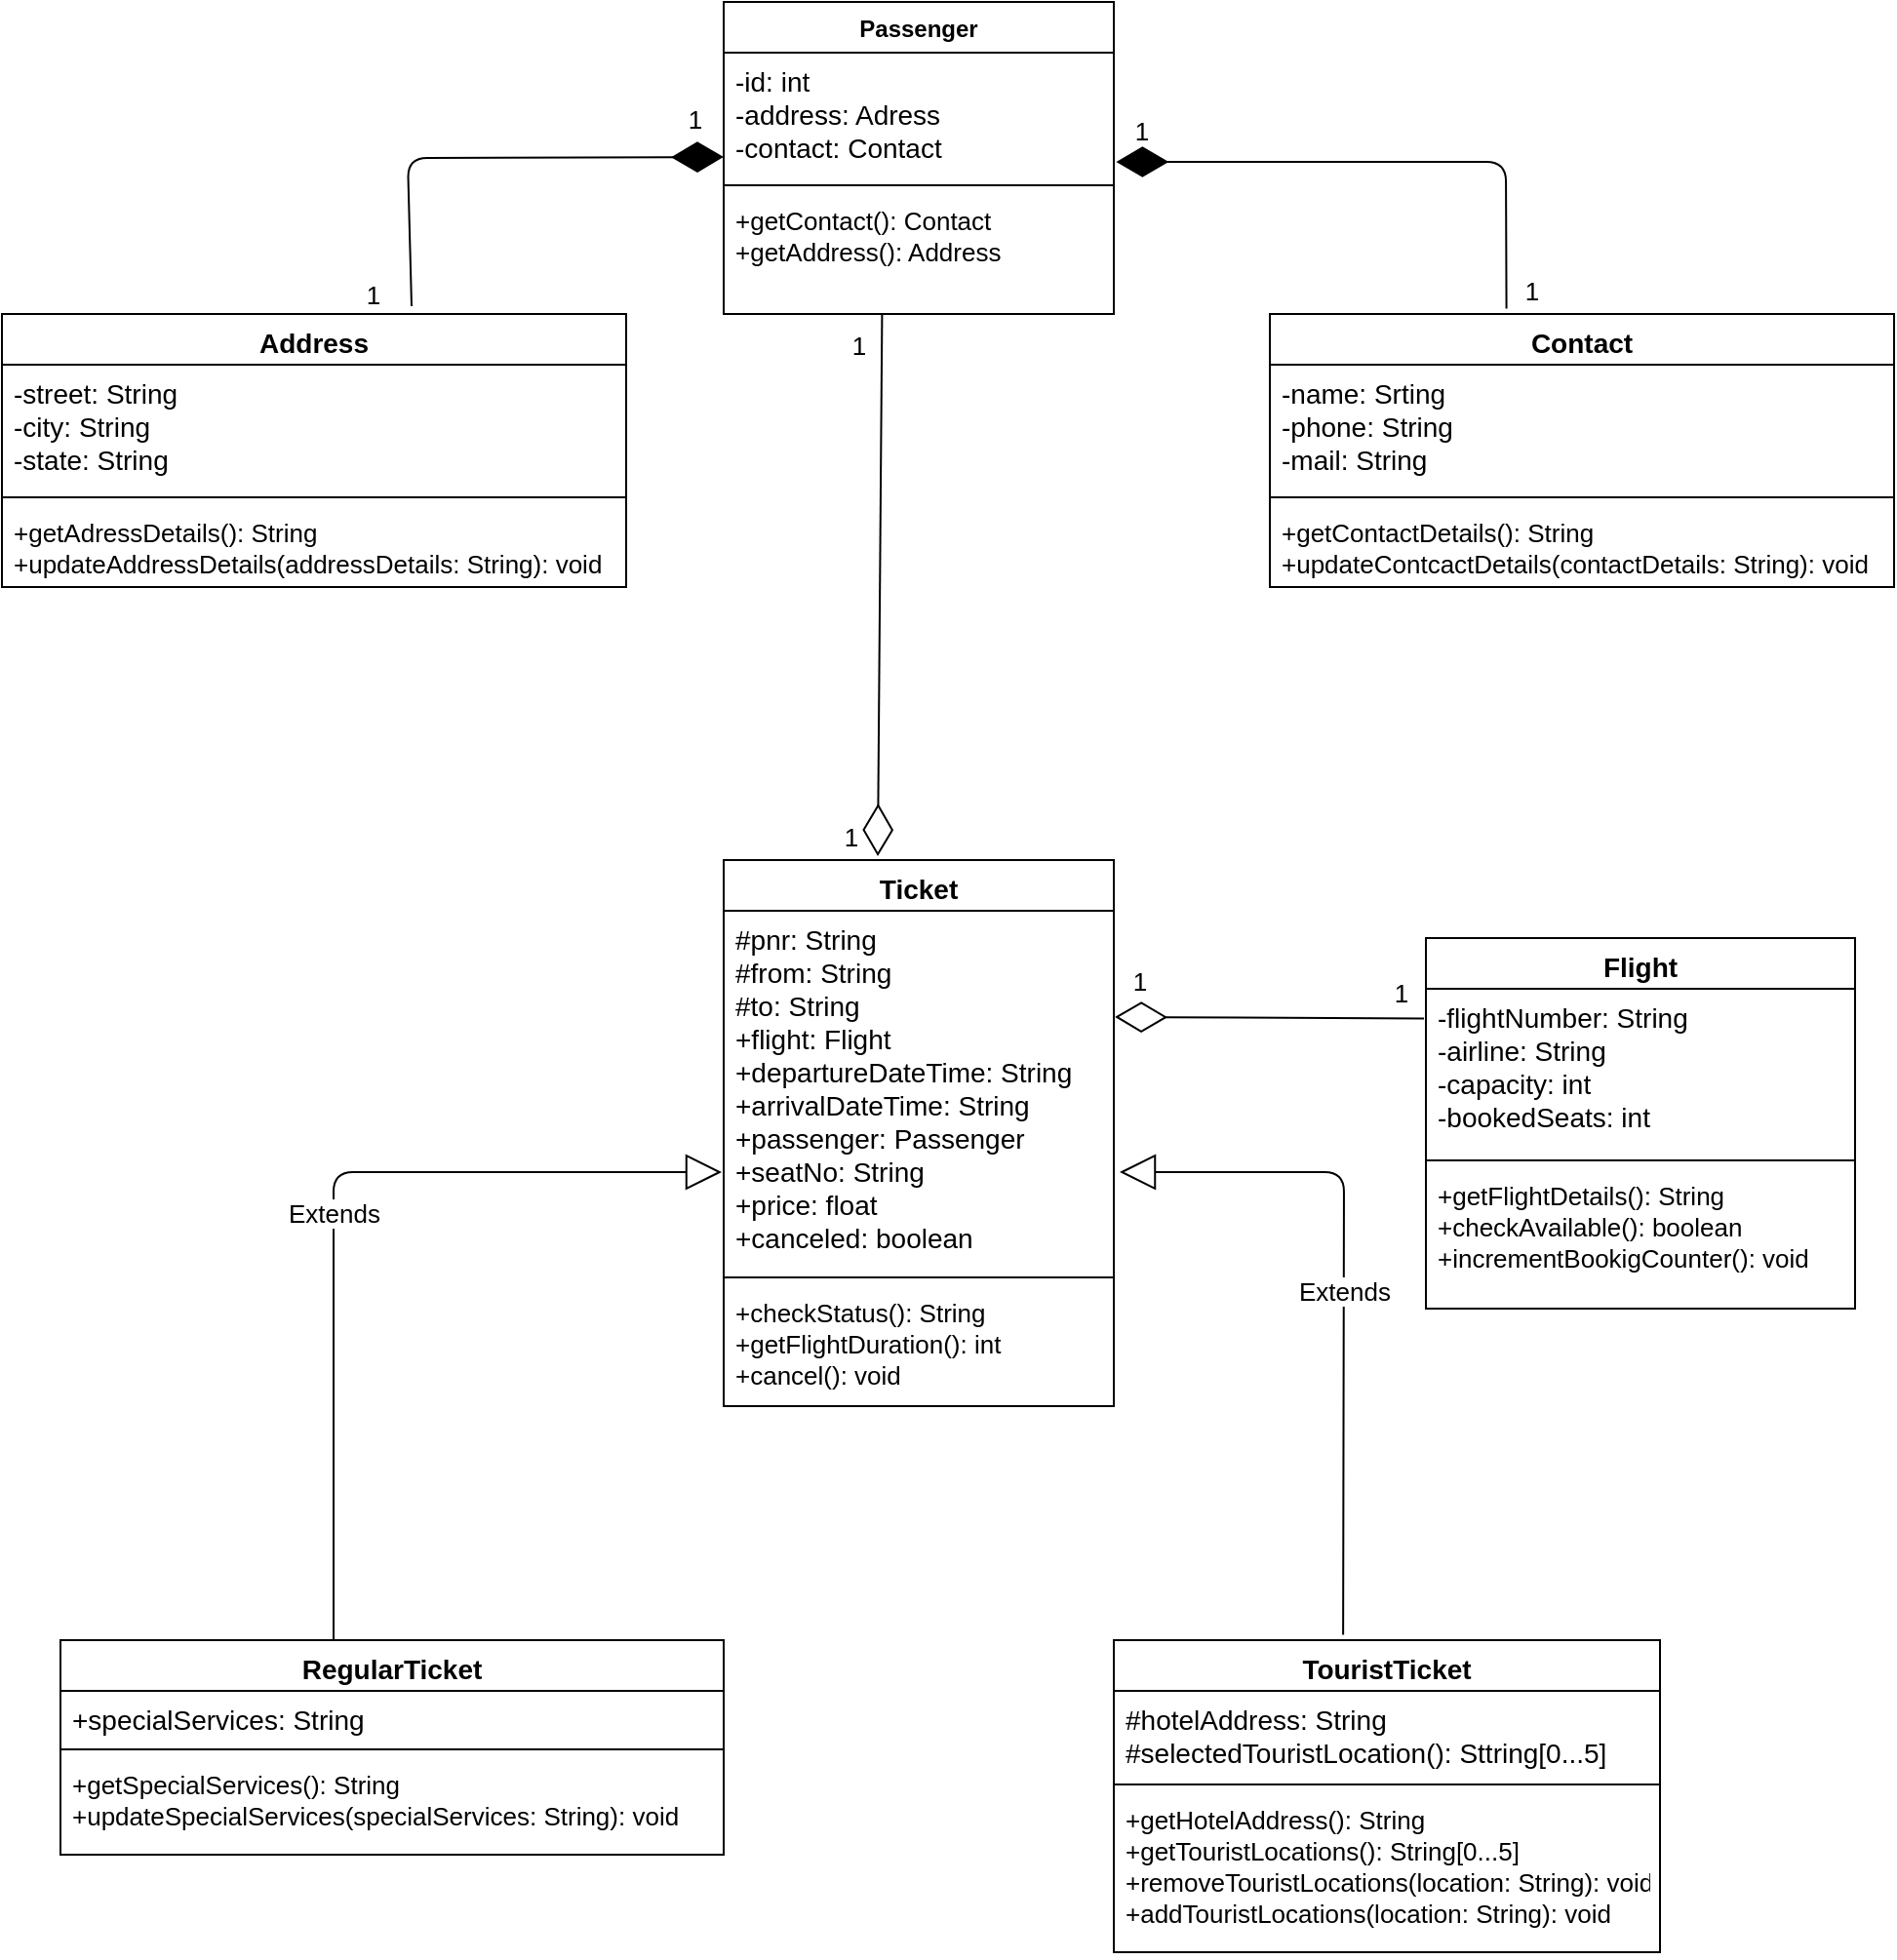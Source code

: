 <mxfile version="14.9.6" type="device"><diagram id="C5RBs43oDa-KdzZeNtuy" name="Page-1"><mxGraphModel dx="1024" dy="592" grid="1" gridSize="10" guides="1" tooltips="1" connect="1" arrows="1" fold="1" page="1" pageScale="1" pageWidth="827" pageHeight="1169" math="0" shadow="0"><root><mxCell id="WIyWlLk6GJQsqaUBKTNV-0"/><mxCell id="WIyWlLk6GJQsqaUBKTNV-1" parent="WIyWlLk6GJQsqaUBKTNV-0"/><mxCell id="q4WbUZYlt6BksxUpuBm2-0" value="Passenger" style="swimlane;fontStyle=1;align=center;verticalAlign=top;childLayout=stackLayout;horizontal=1;startSize=26;horizontalStack=0;resizeParent=1;resizeParentMax=0;resizeLast=0;collapsible=1;marginBottom=0;" parent="WIyWlLk6GJQsqaUBKTNV-1" vertex="1"><mxGeometry x="600" y="119" width="200" height="160" as="geometry"/></mxCell><mxCell id="q4WbUZYlt6BksxUpuBm2-1" value="-id: int&#10;-address: Adress&#10;-contact: Contact" style="text;strokeColor=none;fillColor=none;align=left;verticalAlign=top;spacingLeft=4;spacingRight=4;overflow=hidden;rotatable=0;points=[[0,0.5],[1,0.5]];portConstraint=eastwest;fontSize=14;" parent="q4WbUZYlt6BksxUpuBm2-0" vertex="1"><mxGeometry y="26" width="200" height="64" as="geometry"/></mxCell><mxCell id="q4WbUZYlt6BksxUpuBm2-2" value="" style="line;strokeWidth=1;fillColor=none;align=left;verticalAlign=middle;spacingTop=-1;spacingLeft=3;spacingRight=3;rotatable=0;labelPosition=right;points=[];portConstraint=eastwest;" parent="q4WbUZYlt6BksxUpuBm2-0" vertex="1"><mxGeometry y="90" width="200" height="8" as="geometry"/></mxCell><mxCell id="q4WbUZYlt6BksxUpuBm2-3" value="+getContact(): Contact&#10;+getAddress(): Address" style="text;strokeColor=none;fillColor=none;align=left;verticalAlign=top;spacingLeft=4;spacingRight=4;overflow=hidden;rotatable=0;points=[[0,0.5],[1,0.5]];portConstraint=eastwest;fontSize=13;" parent="q4WbUZYlt6BksxUpuBm2-0" vertex="1"><mxGeometry y="98" width="200" height="62" as="geometry"/></mxCell><mxCell id="q4WbUZYlt6BksxUpuBm2-4" value="Contact" style="swimlane;fontStyle=1;align=center;verticalAlign=top;childLayout=stackLayout;horizontal=1;startSize=26;horizontalStack=0;resizeParent=1;resizeParentMax=0;resizeLast=0;collapsible=1;marginBottom=0;fontSize=14;" parent="WIyWlLk6GJQsqaUBKTNV-1" vertex="1"><mxGeometry x="880" y="279" width="320" height="140" as="geometry"/></mxCell><mxCell id="q4WbUZYlt6BksxUpuBm2-5" value="-name: Srting&#10;-phone: String&#10;-mail: String" style="text;strokeColor=none;fillColor=none;align=left;verticalAlign=top;spacingLeft=4;spacingRight=4;overflow=hidden;rotatable=0;points=[[0,0.5],[1,0.5]];portConstraint=eastwest;fontSize=14;" parent="q4WbUZYlt6BksxUpuBm2-4" vertex="1"><mxGeometry y="26" width="320" height="64" as="geometry"/></mxCell><mxCell id="q4WbUZYlt6BksxUpuBm2-6" value="" style="line;strokeWidth=1;fillColor=none;align=left;verticalAlign=middle;spacingTop=-1;spacingLeft=3;spacingRight=3;rotatable=0;labelPosition=right;points=[];portConstraint=eastwest;" parent="q4WbUZYlt6BksxUpuBm2-4" vertex="1"><mxGeometry y="90" width="320" height="8" as="geometry"/></mxCell><mxCell id="q4WbUZYlt6BksxUpuBm2-7" value="+getContactDetails(): String&#10;+updateContcactDetails(contactDetails: String): void" style="text;strokeColor=none;fillColor=none;align=left;verticalAlign=top;spacingLeft=4;spacingRight=4;overflow=hidden;rotatable=0;points=[[0,0.5],[1,0.5]];portConstraint=eastwest;fontSize=13;" parent="q4WbUZYlt6BksxUpuBm2-4" vertex="1"><mxGeometry y="98" width="320" height="42" as="geometry"/></mxCell><mxCell id="q4WbUZYlt6BksxUpuBm2-8" value="Address" style="swimlane;fontStyle=1;align=center;verticalAlign=top;childLayout=stackLayout;horizontal=1;startSize=26;horizontalStack=0;resizeParent=1;resizeParentMax=0;resizeLast=0;collapsible=1;marginBottom=0;fontSize=14;" parent="WIyWlLk6GJQsqaUBKTNV-1" vertex="1"><mxGeometry x="230" y="279" width="320" height="140" as="geometry"/></mxCell><mxCell id="q4WbUZYlt6BksxUpuBm2-9" value="-street: String&#10;-city: String&#10;-state: String" style="text;strokeColor=none;fillColor=none;align=left;verticalAlign=top;spacingLeft=4;spacingRight=4;overflow=hidden;rotatable=0;points=[[0,0.5],[1,0.5]];portConstraint=eastwest;fontSize=14;" parent="q4WbUZYlt6BksxUpuBm2-8" vertex="1"><mxGeometry y="26" width="320" height="64" as="geometry"/></mxCell><mxCell id="q4WbUZYlt6BksxUpuBm2-10" value="" style="line;strokeWidth=1;fillColor=none;align=left;verticalAlign=middle;spacingTop=-1;spacingLeft=3;spacingRight=3;rotatable=0;labelPosition=right;points=[];portConstraint=eastwest;" parent="q4WbUZYlt6BksxUpuBm2-8" vertex="1"><mxGeometry y="90" width="320" height="8" as="geometry"/></mxCell><mxCell id="q4WbUZYlt6BksxUpuBm2-11" value="+getAdressDetails(): String&#10;+updateAddressDetails(addressDetails: String): void" style="text;strokeColor=none;fillColor=none;align=left;verticalAlign=top;spacingLeft=4;spacingRight=4;overflow=hidden;rotatable=0;points=[[0,0.5],[1,0.5]];portConstraint=eastwest;fontSize=13;" parent="q4WbUZYlt6BksxUpuBm2-8" vertex="1"><mxGeometry y="98" width="320" height="42" as="geometry"/></mxCell><mxCell id="q4WbUZYlt6BksxUpuBm2-12" value="Ticket" style="swimlane;fontStyle=1;align=center;verticalAlign=top;childLayout=stackLayout;horizontal=1;startSize=26;horizontalStack=0;resizeParent=1;resizeParentMax=0;resizeLast=0;collapsible=1;marginBottom=0;fontSize=14;" parent="WIyWlLk6GJQsqaUBKTNV-1" vertex="1"><mxGeometry x="600" y="559" width="200" height="280" as="geometry"/></mxCell><mxCell id="q4WbUZYlt6BksxUpuBm2-13" value="#pnr: String&#10;#from: String&#10;#to: String&#10;+flight: Flight&#10;+departureDateTime: String&#10;+arrivalDateTime: String&#10;+passenger: Passenger&#10;+seatNo: String&#10;+price: float&#10;+canceled: boolean" style="text;strokeColor=none;fillColor=none;align=left;verticalAlign=top;spacingLeft=4;spacingRight=4;overflow=hidden;rotatable=0;points=[[0,0.5],[1,0.5]];portConstraint=eastwest;fontSize=14;" parent="q4WbUZYlt6BksxUpuBm2-12" vertex="1"><mxGeometry y="26" width="200" height="184" as="geometry"/></mxCell><mxCell id="q4WbUZYlt6BksxUpuBm2-14" value="" style="line;strokeWidth=1;fillColor=none;align=left;verticalAlign=middle;spacingTop=-1;spacingLeft=3;spacingRight=3;rotatable=0;labelPosition=right;points=[];portConstraint=eastwest;" parent="q4WbUZYlt6BksxUpuBm2-12" vertex="1"><mxGeometry y="210" width="200" height="8" as="geometry"/></mxCell><mxCell id="q4WbUZYlt6BksxUpuBm2-15" value="+checkStatus(): String&#10;+getFlightDuration(): int&#10;+cancel(): void" style="text;strokeColor=none;fillColor=none;align=left;verticalAlign=top;spacingLeft=4;spacingRight=4;overflow=hidden;rotatable=0;points=[[0,0.5],[1,0.5]];portConstraint=eastwest;fontSize=13;" parent="q4WbUZYlt6BksxUpuBm2-12" vertex="1"><mxGeometry y="218" width="200" height="62" as="geometry"/></mxCell><mxCell id="q4WbUZYlt6BksxUpuBm2-16" value="Flight" style="swimlane;fontStyle=1;align=center;verticalAlign=top;childLayout=stackLayout;horizontal=1;startSize=26;horizontalStack=0;resizeParent=1;resizeParentMax=0;resizeLast=0;collapsible=1;marginBottom=0;fontSize=14;" parent="WIyWlLk6GJQsqaUBKTNV-1" vertex="1"><mxGeometry x="960" y="599" width="220" height="190" as="geometry"/></mxCell><mxCell id="q4WbUZYlt6BksxUpuBm2-17" value="-flightNumber: String&#10;-airline: String&#10;-capacity: int&#10;-bookedSeats: int" style="text;strokeColor=none;fillColor=none;align=left;verticalAlign=top;spacingLeft=4;spacingRight=4;overflow=hidden;rotatable=0;points=[[0,0.5],[1,0.5]];portConstraint=eastwest;fontSize=14;" parent="q4WbUZYlt6BksxUpuBm2-16" vertex="1"><mxGeometry y="26" width="220" height="84" as="geometry"/></mxCell><mxCell id="q4WbUZYlt6BksxUpuBm2-18" value="" style="line;strokeWidth=1;fillColor=none;align=left;verticalAlign=middle;spacingTop=-1;spacingLeft=3;spacingRight=3;rotatable=0;labelPosition=right;points=[];portConstraint=eastwest;" parent="q4WbUZYlt6BksxUpuBm2-16" vertex="1"><mxGeometry y="110" width="220" height="8" as="geometry"/></mxCell><mxCell id="q4WbUZYlt6BksxUpuBm2-19" value="+getFlightDetails(): String&#10;+checkAvailable(): boolean&#10;+incrementBookigCounter(): void" style="text;strokeColor=none;fillColor=none;align=left;verticalAlign=top;spacingLeft=4;spacingRight=4;overflow=hidden;rotatable=0;points=[[0,0.5],[1,0.5]];portConstraint=eastwest;fontSize=13;" parent="q4WbUZYlt6BksxUpuBm2-16" vertex="1"><mxGeometry y="118" width="220" height="72" as="geometry"/></mxCell><mxCell id="q4WbUZYlt6BksxUpuBm2-20" value="RegularTicket" style="swimlane;fontStyle=1;align=center;verticalAlign=top;childLayout=stackLayout;horizontal=1;startSize=26;horizontalStack=0;resizeParent=1;resizeParentMax=0;resizeLast=0;collapsible=1;marginBottom=0;fontSize=14;" parent="WIyWlLk6GJQsqaUBKTNV-1" vertex="1"><mxGeometry x="260" y="959" width="340" height="110" as="geometry"/></mxCell><mxCell id="q4WbUZYlt6BksxUpuBm2-21" value="+specialServices: String" style="text;strokeColor=none;fillColor=none;align=left;verticalAlign=top;spacingLeft=4;spacingRight=4;overflow=hidden;rotatable=0;points=[[0,0.5],[1,0.5]];portConstraint=eastwest;fontSize=14;" parent="q4WbUZYlt6BksxUpuBm2-20" vertex="1"><mxGeometry y="26" width="340" height="26" as="geometry"/></mxCell><mxCell id="q4WbUZYlt6BksxUpuBm2-22" value="" style="line;strokeWidth=1;fillColor=none;align=left;verticalAlign=middle;spacingTop=-1;spacingLeft=3;spacingRight=3;rotatable=0;labelPosition=right;points=[];portConstraint=eastwest;" parent="q4WbUZYlt6BksxUpuBm2-20" vertex="1"><mxGeometry y="52" width="340" height="8" as="geometry"/></mxCell><mxCell id="q4WbUZYlt6BksxUpuBm2-23" value="+getSpecialServices(): String&#10;+updateSpecialServices(specialServices: String): void" style="text;strokeColor=none;fillColor=none;align=left;verticalAlign=top;spacingLeft=4;spacingRight=4;overflow=hidden;rotatable=0;points=[[0,0.5],[1,0.5]];portConstraint=eastwest;fontSize=13;" parent="q4WbUZYlt6BksxUpuBm2-20" vertex="1"><mxGeometry y="60" width="340" height="50" as="geometry"/></mxCell><mxCell id="q4WbUZYlt6BksxUpuBm2-24" value="TouristTicket" style="swimlane;fontStyle=1;align=center;verticalAlign=top;childLayout=stackLayout;horizontal=1;startSize=26;horizontalStack=0;resizeParent=1;resizeParentMax=0;resizeLast=0;collapsible=1;marginBottom=0;fontSize=14;" parent="WIyWlLk6GJQsqaUBKTNV-1" vertex="1"><mxGeometry x="800" y="959" width="280" height="160" as="geometry"/></mxCell><mxCell id="q4WbUZYlt6BksxUpuBm2-25" value="#hotelAddress: String&#10;#selectedTouristLocation(): Sttring[0...5]" style="text;strokeColor=none;fillColor=none;align=left;verticalAlign=top;spacingLeft=4;spacingRight=4;overflow=hidden;rotatable=0;points=[[0,0.5],[1,0.5]];portConstraint=eastwest;fontSize=14;" parent="q4WbUZYlt6BksxUpuBm2-24" vertex="1"><mxGeometry y="26" width="280" height="44" as="geometry"/></mxCell><mxCell id="q4WbUZYlt6BksxUpuBm2-26" value="" style="line;strokeWidth=1;fillColor=none;align=left;verticalAlign=middle;spacingTop=-1;spacingLeft=3;spacingRight=3;rotatable=0;labelPosition=right;points=[];portConstraint=eastwest;" parent="q4WbUZYlt6BksxUpuBm2-24" vertex="1"><mxGeometry y="70" width="280" height="8" as="geometry"/></mxCell><mxCell id="q4WbUZYlt6BksxUpuBm2-27" value="+getHotelAddress(): String&#10;+getTouristLocations(): String[0...5]&#10;+removeTouristLocations(location: String): void&#10;+addTouristLocations(location: String): void" style="text;strokeColor=none;fillColor=none;align=left;verticalAlign=top;spacingLeft=4;spacingRight=4;overflow=hidden;rotatable=0;points=[[0,0.5],[1,0.5]];portConstraint=eastwest;fontSize=13;" parent="q4WbUZYlt6BksxUpuBm2-24" vertex="1"><mxGeometry y="78" width="280" height="82" as="geometry"/></mxCell><mxCell id="q4WbUZYlt6BksxUpuBm2-28" value="" style="endArrow=diamondThin;endFill=1;endSize=24;html=1;fontSize=13;" parent="WIyWlLk6GJQsqaUBKTNV-1" edge="1"><mxGeometry width="160" relative="1" as="geometry"><mxPoint x="440" y="275" as="sourcePoint"/><mxPoint x="600" y="198.5" as="targetPoint"/><Array as="points"><mxPoint x="438" y="199"/></Array></mxGeometry></mxCell><mxCell id="q4WbUZYlt6BksxUpuBm2-29" value="1" style="text;html=1;align=center;verticalAlign=middle;resizable=0;points=[];autosize=1;strokeColor=none;fontSize=13;" parent="WIyWlLk6GJQsqaUBKTNV-1" vertex="1"><mxGeometry x="410" y="259" width="20" height="20" as="geometry"/></mxCell><mxCell id="q4WbUZYlt6BksxUpuBm2-30" value="1" style="text;html=1;align=center;verticalAlign=middle;resizable=0;points=[];autosize=1;strokeColor=none;fontSize=13;" parent="WIyWlLk6GJQsqaUBKTNV-1" vertex="1"><mxGeometry x="575" y="169" width="20" height="20" as="geometry"/></mxCell><mxCell id="q4WbUZYlt6BksxUpuBm2-31" value="" style="endArrow=diamondThin;endFill=1;endSize=24;html=1;fontSize=13;entryX=1.006;entryY=0.875;entryDx=0;entryDy=0;entryPerimeter=0;exitX=0.379;exitY=-0.02;exitDx=0;exitDy=0;exitPerimeter=0;" parent="WIyWlLk6GJQsqaUBKTNV-1" source="q4WbUZYlt6BksxUpuBm2-4" target="q4WbUZYlt6BksxUpuBm2-1" edge="1"><mxGeometry width="160" relative="1" as="geometry"><mxPoint x="920" y="198.5" as="sourcePoint"/><mxPoint x="1080" y="198.5" as="targetPoint"/><Array as="points"><mxPoint x="1001" y="201"/></Array></mxGeometry></mxCell><mxCell id="q4WbUZYlt6BksxUpuBm2-33" value="1" style="text;html=1;align=center;verticalAlign=middle;resizable=0;points=[];autosize=1;strokeColor=none;fontSize=13;" parent="WIyWlLk6GJQsqaUBKTNV-1" vertex="1"><mxGeometry x="804" y="175" width="20" height="20" as="geometry"/></mxCell><mxCell id="q4WbUZYlt6BksxUpuBm2-34" value="1" style="text;html=1;align=center;verticalAlign=middle;resizable=0;points=[];autosize=1;strokeColor=none;fontSize=13;" parent="WIyWlLk6GJQsqaUBKTNV-1" vertex="1"><mxGeometry x="1004" y="257" width="20" height="20" as="geometry"/></mxCell><mxCell id="q4WbUZYlt6BksxUpuBm2-35" value="" style="endArrow=diamondThin;endFill=0;endSize=24;html=1;fontSize=13;exitX=0.406;exitY=1.032;exitDx=0;exitDy=0;exitPerimeter=0;" parent="WIyWlLk6GJQsqaUBKTNV-1" edge="1"><mxGeometry width="160" relative="1" as="geometry"><mxPoint x="681.2" y="278.984" as="sourcePoint"/><mxPoint x="679" y="557" as="targetPoint"/></mxGeometry></mxCell><mxCell id="q4WbUZYlt6BksxUpuBm2-36" value="1" style="text;html=1;align=center;verticalAlign=middle;resizable=0;points=[];autosize=1;strokeColor=none;fontSize=13;" parent="WIyWlLk6GJQsqaUBKTNV-1" vertex="1"><mxGeometry x="655" y="537" width="20" height="20" as="geometry"/></mxCell><mxCell id="q4WbUZYlt6BksxUpuBm2-37" value="1" style="text;html=1;align=center;verticalAlign=middle;resizable=0;points=[];autosize=1;strokeColor=none;fontSize=13;" parent="WIyWlLk6GJQsqaUBKTNV-1" vertex="1"><mxGeometry x="659" y="285" width="20" height="20" as="geometry"/></mxCell><mxCell id="q4WbUZYlt6BksxUpuBm2-38" value="Extends" style="endArrow=block;endSize=16;endFill=0;html=1;fontSize=13;" parent="WIyWlLk6GJQsqaUBKTNV-1" edge="1"><mxGeometry width="160" relative="1" as="geometry"><mxPoint x="400" y="959" as="sourcePoint"/><mxPoint x="599" y="719" as="targetPoint"/><Array as="points"><mxPoint x="400" y="719"/></Array></mxGeometry></mxCell><mxCell id="q4WbUZYlt6BksxUpuBm2-39" value="Extends" style="endArrow=block;endSize=16;endFill=0;html=1;fontSize=13;exitX=0.427;exitY=-0.017;exitDx=0;exitDy=0;exitPerimeter=0;" parent="WIyWlLk6GJQsqaUBKTNV-1" edge="1"><mxGeometry width="160" relative="1" as="geometry"><mxPoint x="917.56" y="956.28" as="sourcePoint"/><mxPoint x="803" y="719" as="targetPoint"/><Array as="points"><mxPoint x="918" y="719"/></Array></mxGeometry></mxCell><mxCell id="q4WbUZYlt6BksxUpuBm2-41" value="" style="endArrow=diamondThin;endFill=0;endSize=24;html=1;fontSize=13;exitX=-0.009;exitY=0.181;exitDx=0;exitDy=0;exitPerimeter=0;entryX=0.998;entryY=0.296;entryDx=0;entryDy=0;entryPerimeter=0;" parent="WIyWlLk6GJQsqaUBKTNV-1" edge="1"><mxGeometry width="160" relative="1" as="geometry"><mxPoint x="959.02" y="640.204" as="sourcePoint"/><mxPoint x="800.6" y="639.464" as="targetPoint"/></mxGeometry></mxCell><mxCell id="q4WbUZYlt6BksxUpuBm2-42" value="1" style="text;html=1;align=center;verticalAlign=middle;resizable=0;points=[];autosize=1;strokeColor=none;fontSize=13;" parent="WIyWlLk6GJQsqaUBKTNV-1" vertex="1"><mxGeometry x="803" y="611" width="20" height="20" as="geometry"/></mxCell><mxCell id="q4WbUZYlt6BksxUpuBm2-43" value="1" style="text;html=1;align=center;verticalAlign=middle;resizable=0;points=[];autosize=1;strokeColor=none;fontSize=13;" parent="WIyWlLk6GJQsqaUBKTNV-1" vertex="1"><mxGeometry x="937" y="617" width="20" height="20" as="geometry"/></mxCell></root></mxGraphModel></diagram></mxfile>